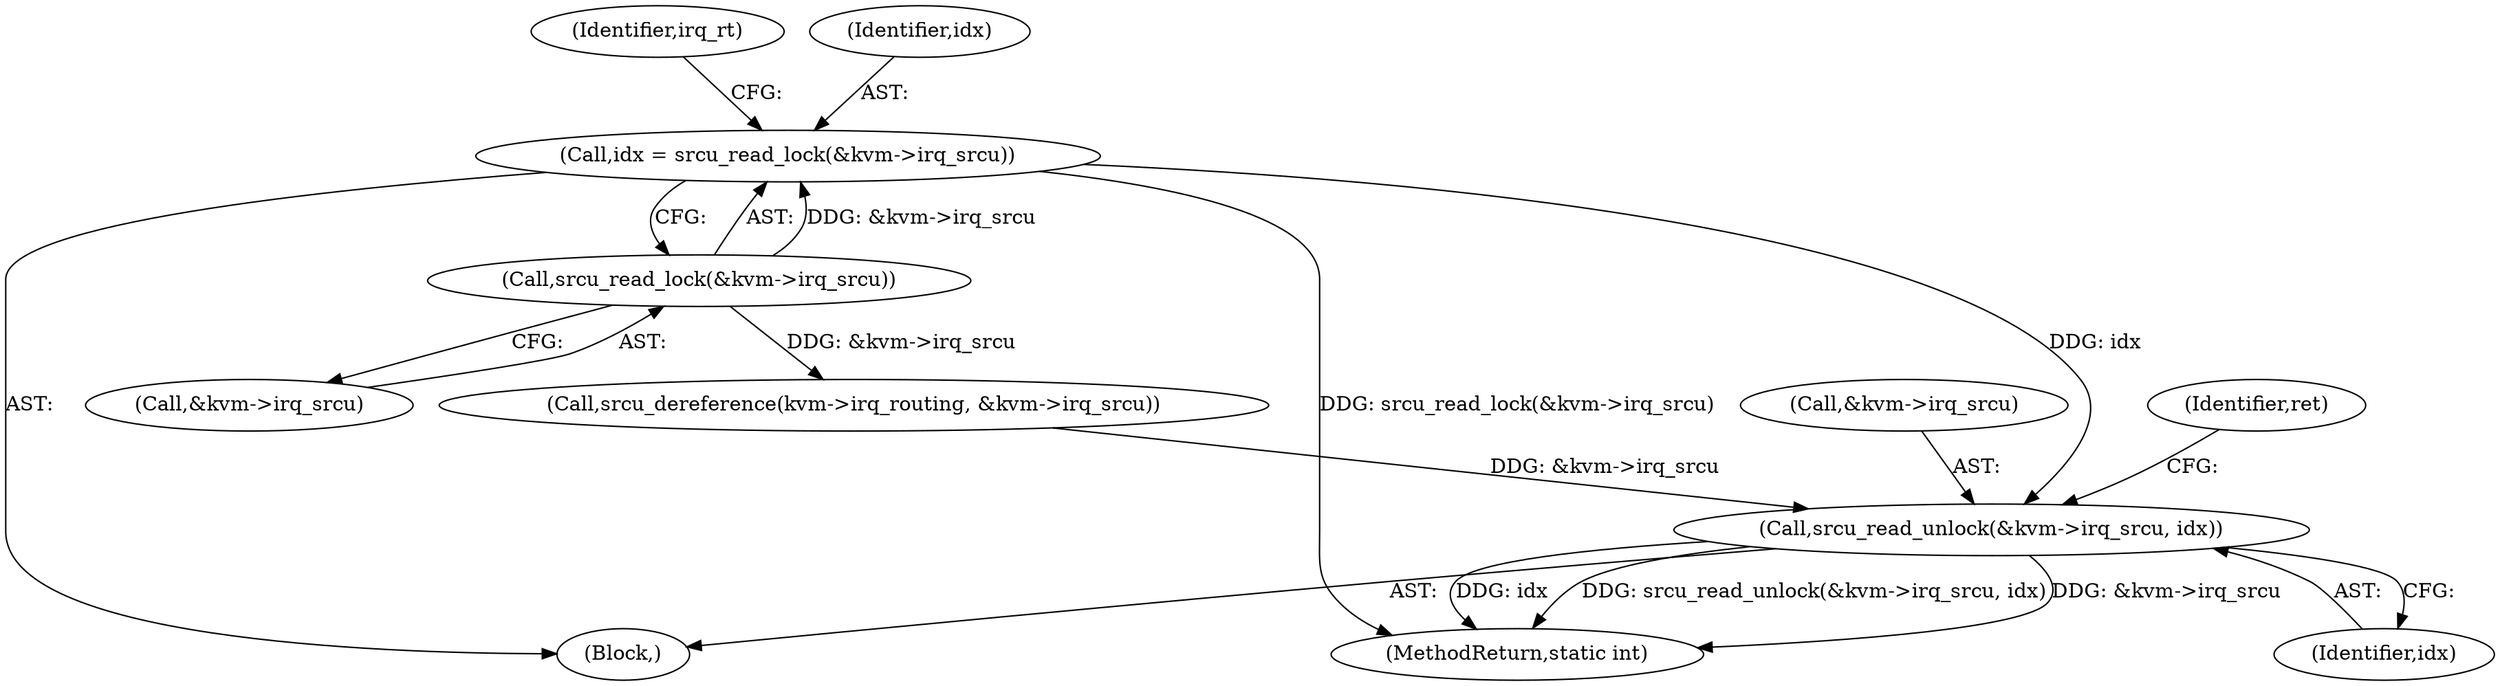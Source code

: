 digraph "0_linux_3a8b0677fc6180a467e26cc32ce6b0c09a32f9bb@API" {
"1000138" [label="(Call,idx = srcu_read_lock(&kvm->irq_srcu))"];
"1000140" [label="(Call,srcu_read_lock(&kvm->irq_srcu))"];
"1000255" [label="(Call,srcu_read_unlock(&kvm->irq_srcu, idx))"];
"1000255" [label="(Call,srcu_read_unlock(&kvm->irq_srcu, idx))"];
"1000108" [label="(Block,)"];
"1000140" [label="(Call,srcu_read_lock(&kvm->irq_srcu))"];
"1000138" [label="(Call,idx = srcu_read_lock(&kvm->irq_srcu))"];
"1000146" [label="(Identifier,irq_rt)"];
"1000260" [label="(Identifier,idx)"];
"1000139" [label="(Identifier,idx)"];
"1000141" [label="(Call,&kvm->irq_srcu)"];
"1000263" [label="(MethodReturn,static int)"];
"1000262" [label="(Identifier,ret)"];
"1000147" [label="(Call,srcu_dereference(kvm->irq_routing, &kvm->irq_srcu))"];
"1000256" [label="(Call,&kvm->irq_srcu)"];
"1000138" -> "1000108"  [label="AST: "];
"1000138" -> "1000140"  [label="CFG: "];
"1000139" -> "1000138"  [label="AST: "];
"1000140" -> "1000138"  [label="AST: "];
"1000146" -> "1000138"  [label="CFG: "];
"1000138" -> "1000263"  [label="DDG: srcu_read_lock(&kvm->irq_srcu)"];
"1000140" -> "1000138"  [label="DDG: &kvm->irq_srcu"];
"1000138" -> "1000255"  [label="DDG: idx"];
"1000140" -> "1000141"  [label="CFG: "];
"1000141" -> "1000140"  [label="AST: "];
"1000140" -> "1000147"  [label="DDG: &kvm->irq_srcu"];
"1000255" -> "1000108"  [label="AST: "];
"1000255" -> "1000260"  [label="CFG: "];
"1000256" -> "1000255"  [label="AST: "];
"1000260" -> "1000255"  [label="AST: "];
"1000262" -> "1000255"  [label="CFG: "];
"1000255" -> "1000263"  [label="DDG: idx"];
"1000255" -> "1000263"  [label="DDG: srcu_read_unlock(&kvm->irq_srcu, idx)"];
"1000255" -> "1000263"  [label="DDG: &kvm->irq_srcu"];
"1000147" -> "1000255"  [label="DDG: &kvm->irq_srcu"];
}
